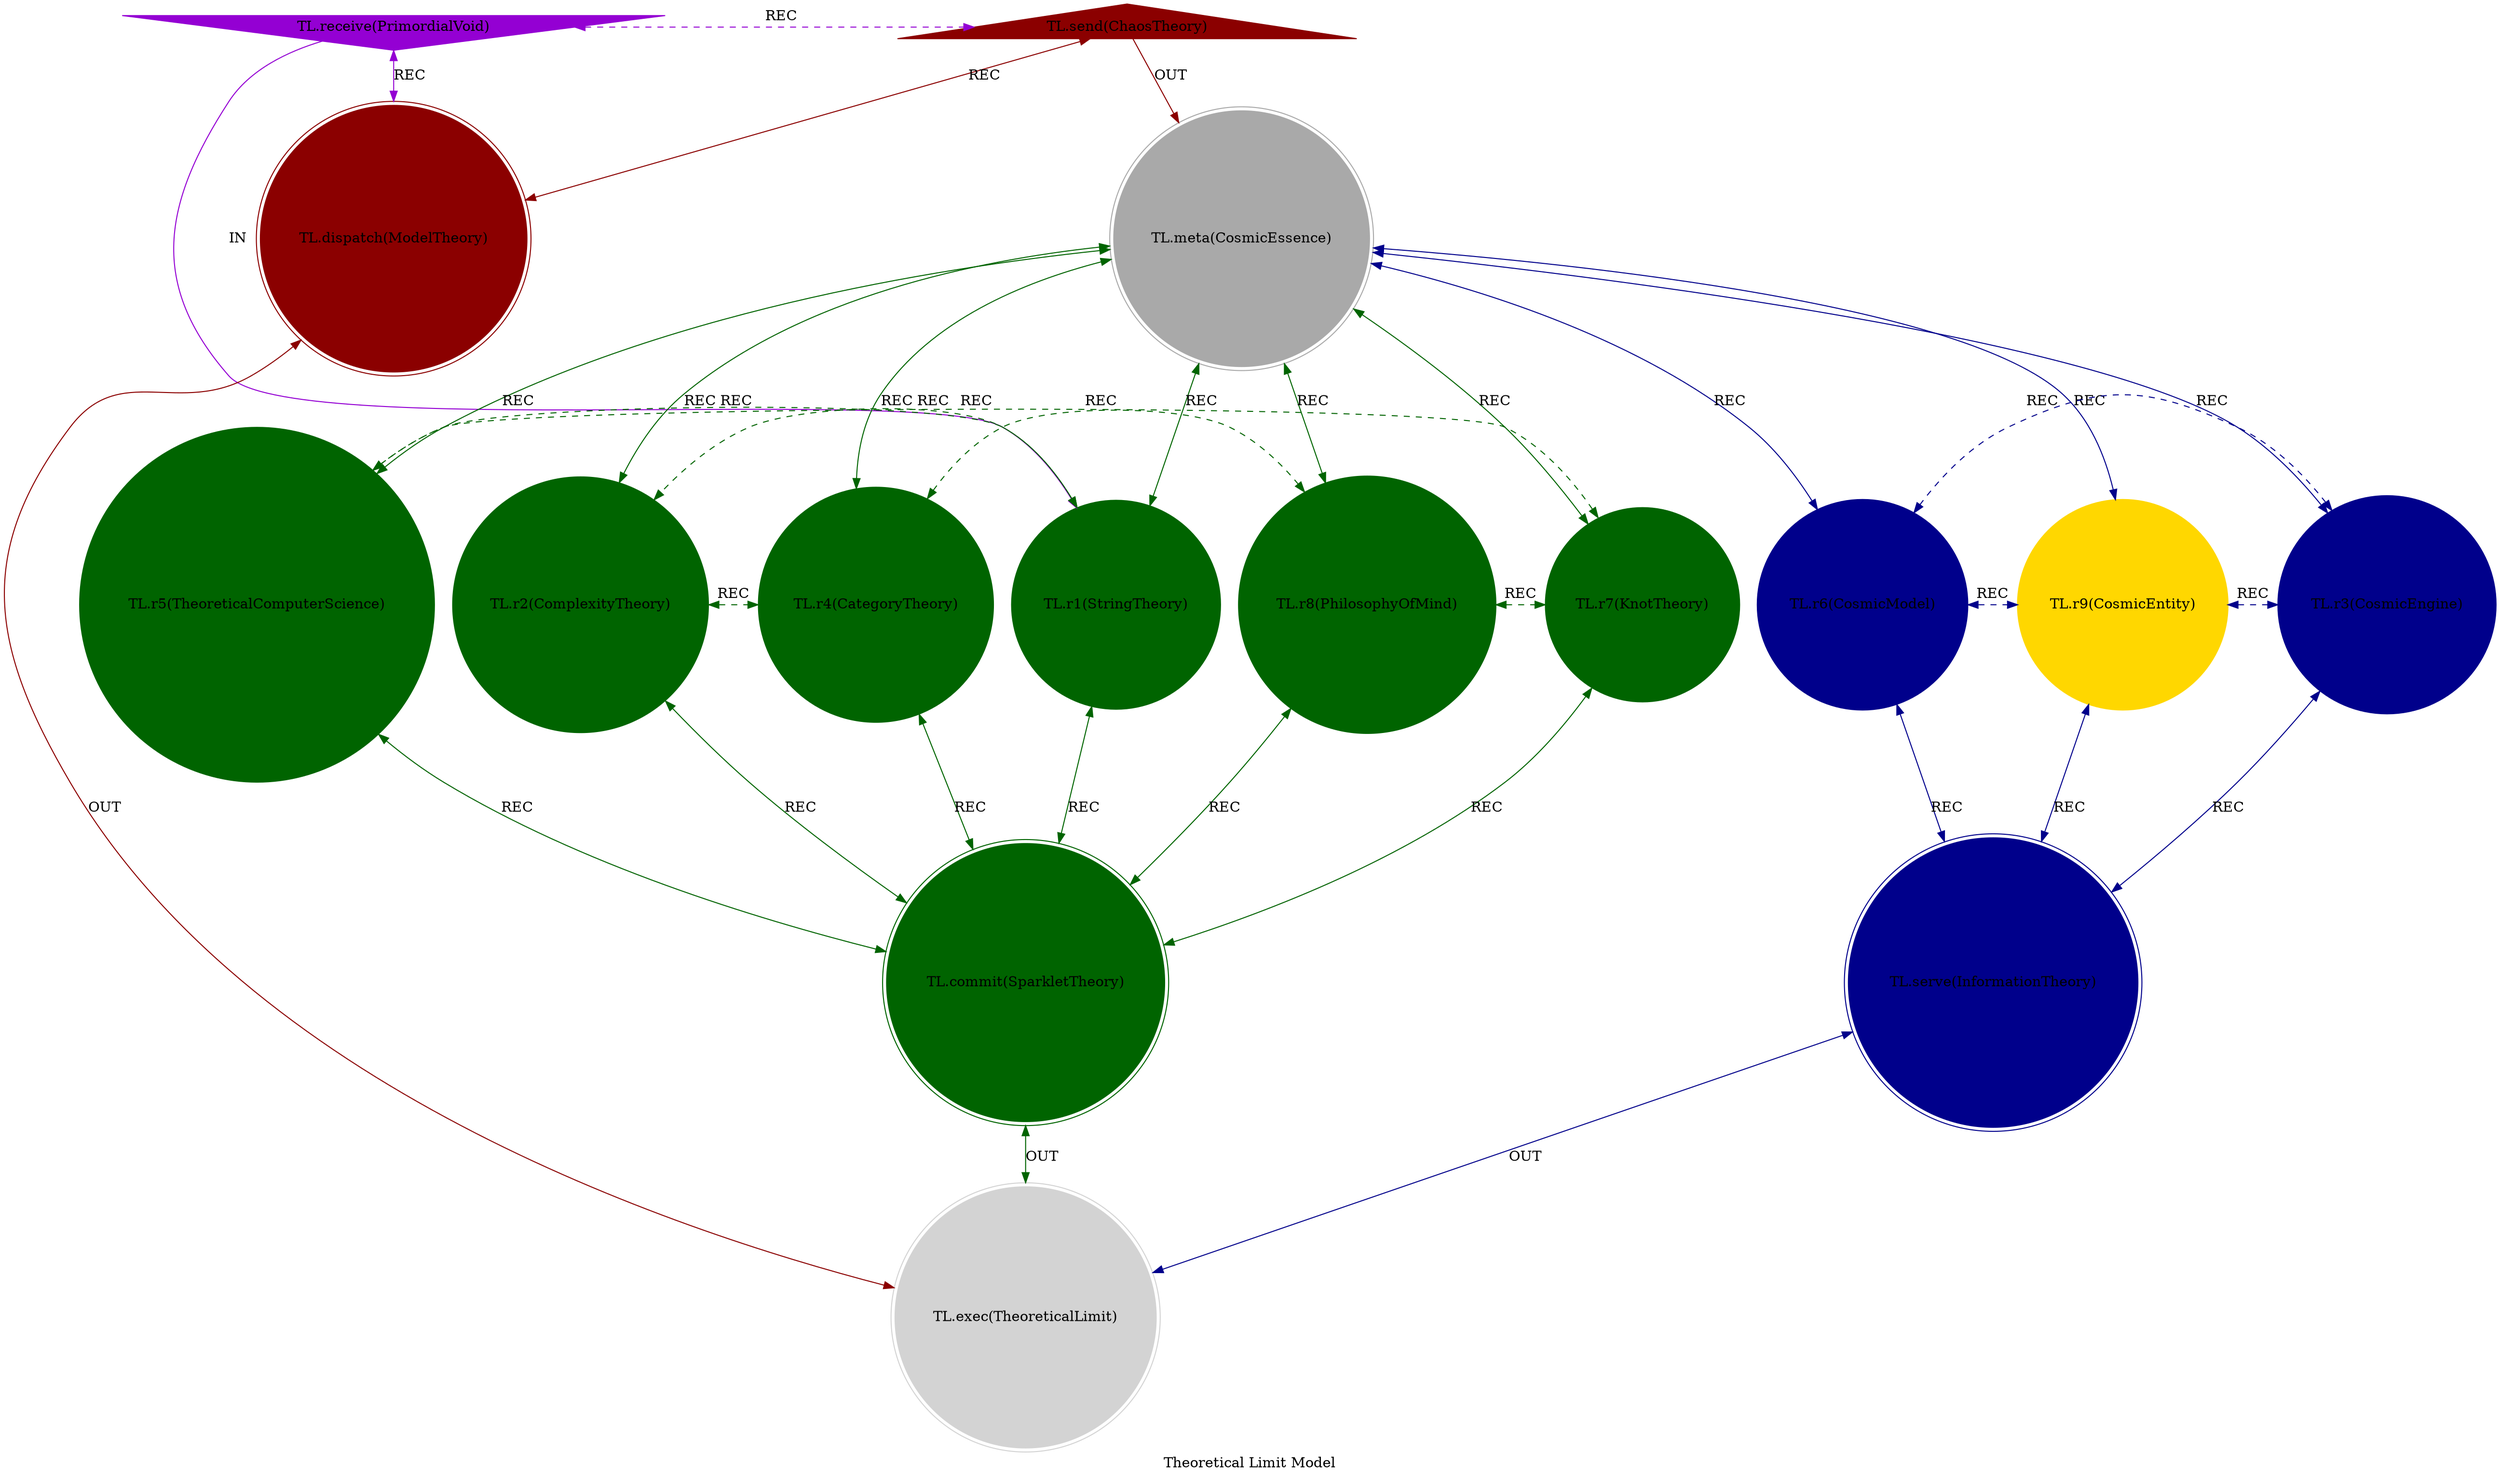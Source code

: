 strict digraph TheoreticalLimitModel {
    style = filled;
    color = lightgray;
    node [shape = circle; style = filled;];
    edge [color = darkgray;];
    label = "Theoretical Limit Model";
    comment = "The primordial cosmological seed - the initial condition from which all existence emerges across three layers of reality.";
    
    spark_a_t [label = "TL.receive(PrimordialVoid)";comment = "Primordial Potential: The Imaginary Space - pure potential without structure, the source of all creative emergence";shape = invtriangle;color = darkviolet;];
    
    spark_0_t [label = "TL.meta(CosmicEssence)";comment = "Essence: The actualized cosmic essence - the coordinating center of manifested reality";shape = doublecircle;color = darkgray;];
    spark_9_t [label = "TL.r9(CosmicEntity)";comment = "Synthesis: The emergent cosmic entity - nature-level synthesis of all theoretical frameworks";color = gold;];
    
    spark_1_t [label = "TL.r1(StringTheory)";comment = "Initiation: Quantum string vibrations - the fundamental initiation of structural reality";color = darkgreen;];
    spark_2_t [label = "TL.r2(ComplexityTheory)";comment = "Response: Emergent complexity - systemic response to simple foundational rules";color = darkgreen;];
    spark_4_t [label = "TL.r4(CategoryTheory)";comment = "Integration: Mathematical relationships - integration of domains through abstract structures";color = darkgreen;];
    spark_8_t [label = "TL.r8(PhilosophyOfMind)";comment = "Reflection: Consciousness theory - reflective capacity of reality to know itself";color = darkgreen;];
    spark_7_t [label = "TL.r7(KnotTheory)";comment = "Consolidation: Topological binding - consolidation of cosmic coherence across dimensions";color = darkgreen;];
    spark_5_t [label = "TL.r5(TheoreticalComputerScience)";comment = "Propagation: Computational cosmos - propagation of information processing through reality";color = darkgreen;];
    
    spark_3_t [label = "TL.r3(CosmicEngine)";comment = "Thesis: The prime cosmic engine - fundamental driving forces of existence";color = darkblue;];
    spark_6_t [label = "TL.r6(CosmicModel)";comment = "Antithesis: Structural constraints - the models that give shape to cosmic potential";color = darkblue;];
    
    spark_b_t [label = "TL.send(ChaosTheory)";comment = "Manifest Bridge: Emergent chaos - the bridge from ordered ideas to generative complexity";shape = triangle;color = darkred;];
    spark_c_t [label = "TL.dispatch(ModelTheory)";comment = "Why-Who: Framework consistency - dispatch of coherent model construction principles";shape = doublecircle;color = darkred;];
    spark_d_t [label = "TL.commit(SparkletTheory)";comment = "What-How: Cosmic organization - commitment to pattern formation and topological coherence";shape = doublecircle;color = darkgreen;];
    spark_e_t [label = "TL.serve(InformationTheory)";comment = "When-Where: Information substrate - service of cosmic data processing and transmission";shape = doublecircle;color = darkblue;];
    spark_f_t [label = "TL.exec(TheoreticalLimit)";comment = "Which-Closure: Conceptual boundary - execution of ultimate possibility constraints";shape = doublecircle;color = lightgray;];
    
    spark_a_t -> spark_1_t [label = "IN"; comment = "Primordial void initiates string vibrations - first emergence from Imaginary to Idea Space"; color = darkviolet; constraint = false;];
    spark_b_t -> spark_0_t [label = "OUT"; comment = "Chaos theory manifests cosmic essence - bridge from Idea to Real Space"; color = darkred;];
    spark_0_t -> spark_9_t [label = "REC"; comment = "Cosmic essence coordinates with cosmic entity - Real Space self-organization"; color = gold; dir = both;];
    
    spark_0_t -> spark_3_t [label = "REC"; comment = "Essence fuels cosmic engine - Real Space drives fundamental processes"; color = darkblue; dir = both;];
    spark_0_t -> spark_6_t [label = "REC"; comment = "Essence shapes cosmic models - manifested reality informs structural frameworks"; color = darkblue; dir = both;];
    spark_0_t -> spark_9_t [label = "REC"; comment = "Essence synthesizes cosmic entity - coordination of emergent beings"; color = darkblue; dir = both;];
    spark_0_t -> spark_1_t [label = "REC"; comment = "Essence initiates quantum foundations - manifested reality sustains string vibrations"; color = darkgreen; dir = both;];
    spark_0_t -> spark_2_t [label = "REC"; comment = "Essence responds with complexity - actualized systems generate intricate behaviors"; color = darkgreen; dir = both;];
    spark_0_t -> spark_4_t [label = "REC"; comment = "Essence integrates relationships - manifested domains require categorical coherence"; color = darkgreen; dir = both;];
    spark_0_t -> spark_8_t [label = "REC"; comment = "Essence reflects on consciousness - actualized reality becomes self-aware"; color = darkgreen; dir = both;];
    spark_0_t -> spark_7_t [label = "REC"; comment = "Essence consolidates coherence - manifested existence maintains topological integrity"; color = darkgreen; dir = both;];
    spark_0_t -> spark_5_t [label = "REC"; comment = "Essence propagates computation - cosmic processes execute as information algorithms"; color = darkgreen; dir = both;];
    
    spark_a_t -> spark_c_t [label = "REC"; comment = "Primordial void seeks model consistency - Imaginary potential requires structural dispatch"; color = darkviolet; dir = both;];
    spark_b_t -> spark_c_t [label = "REC"; comment = "Chaos theory informs model construction - emergent complexity shapes framework principles"; color = darkred; dir = both;];
    
    spark_1_t -> spark_d_t [label = "REC"; comment = "String theory commits to cosmic patterns - quantum foundations become organizational principles"; color = darkgreen; dir = both;];
    spark_2_t -> spark_d_t [label = "REC"; comment = "Complexity theory commits to emergent organization - intricate systems follow pattern rules"; color = darkgreen; dir = both;];
    spark_4_t -> spark_d_t [label = "REC"; comment = "Category theory commits to relational coherence - mathematical structures ensure systematic connections"; color = darkgreen; dir = both;];
    spark_8_t -> spark_d_t [label = "REC"; comment = "Philosophy of mind commits to conscious patterns - awareness becomes structured experience"; color = darkgreen; dir = both;];
    spark_7_t -> spark_d_t [label = "REC"; comment = "Knot theory commits to topological integrity - cosmic binding maintains existential coherence"; color = darkgreen; dir = both;];
    spark_5_t -> spark_d_t [label = "REC"; comment = "Theoretical CS commits to computational patterns - cosmic processes become algorithmic"; color = darkgreen; dir = both;];
    
    spark_3_t -> spark_e_t [label = "REC"; comment = "Cosmic engine serves information processing - fundamental drives operate through data transformation"; color = darkblue; dir = both;];
    spark_6_t -> spark_e_t [label = "REC"; comment = "Cosmic models serve information structure - frameworks organize cosmic data"; color = darkblue; dir = both;];
    spark_9_t -> spark_e_t [label = "REC"; comment = "Cosmic entities serve information exchange - beings process and transmit cosmic knowledge"; color = darkblue; dir = both;];
    
    spark_1_t -> spark_2_t [label = "REC"; comment = "Strings generate complexity - quantum foundations produce emergent phenomena"; color = darkgreen; dir = both; style = dashed; constraint = false;];
    spark_2_t -> spark_4_t [label = "REC"; comment = "Complexity requires integration - emergent systems need relational frameworks"; color = darkgreen; dir = both; style = dashed; constraint = false;];
    spark_4_t -> spark_8_t [label = "REC"; comment = "Integration enables reflection - structural relationships permit conscious observation"; color = darkgreen; dir = both; style = dashed; constraint = false;];
    spark_8_t -> spark_7_t [label = "REC"; comment = "Reflection leads to consolidation - awareness produces coherent understanding"; color = darkgreen; dir = both; style = dashed; constraint = false;];
    spark_7_t -> spark_5_t [label = "REC"; comment = "Consolidation enables propagation - coherent theories become computational processes"; color = darkgreen; dir = both; style = dashed; constraint = false;];
    spark_5_t -> spark_1_t [label = "REC"; comment = "Propagation reinforces foundations - computational processes sustain quantum structures"; color = darkgreen; dir = both; style = dashed; constraint = false;];
    
    spark_3_t -> spark_6_t [label = "REC"; comment = "Cosmic engine confronts cosmic model - driving forces meet structural constraints"; color = darkblue; dir = both; style = dashed; constraint = false;];
    spark_6_t -> spark_9_t [label = "REC"; comment = "Cosmic model synthesizes with engine - constraints and drives produce cosmic entities"; color = darkblue; dir = both; style = dashed; constraint = false;];
    spark_9_t -> spark_3_t [label = "REC"; comment = "Cosmic entity informs engine - emergent beings influence fundamental processes"; color = darkblue; dir = both; style = dashed; constraint = false;];
    
    spark_a_t -> spark_b_t [label = "REC"; comment = "Primordial void manifests as chaos - Imaginary potential becomes generative complexity"; color = darkviolet; dir = both; style = dashed; constraint = false;];
    
    spark_c_t -> spark_f_t [label = "OUT"; comment = "Model theory approaches theoretical limits - coherent frameworks define possibility boundaries"; color = darkred; dir = both;];
    spark_d_t -> spark_f_t [label = "OUT"; comment = "Sparklet theory reaches conceptual closure - organizational patterns complete their scope"; color = darkgreen; dir = both;];
    spark_e_t -> spark_f_t [label = "OUT"; comment = "Information theory meets ultimate constraints - cosmic data encounters fundamental limits"; color = darkblue; dir = both;];
}